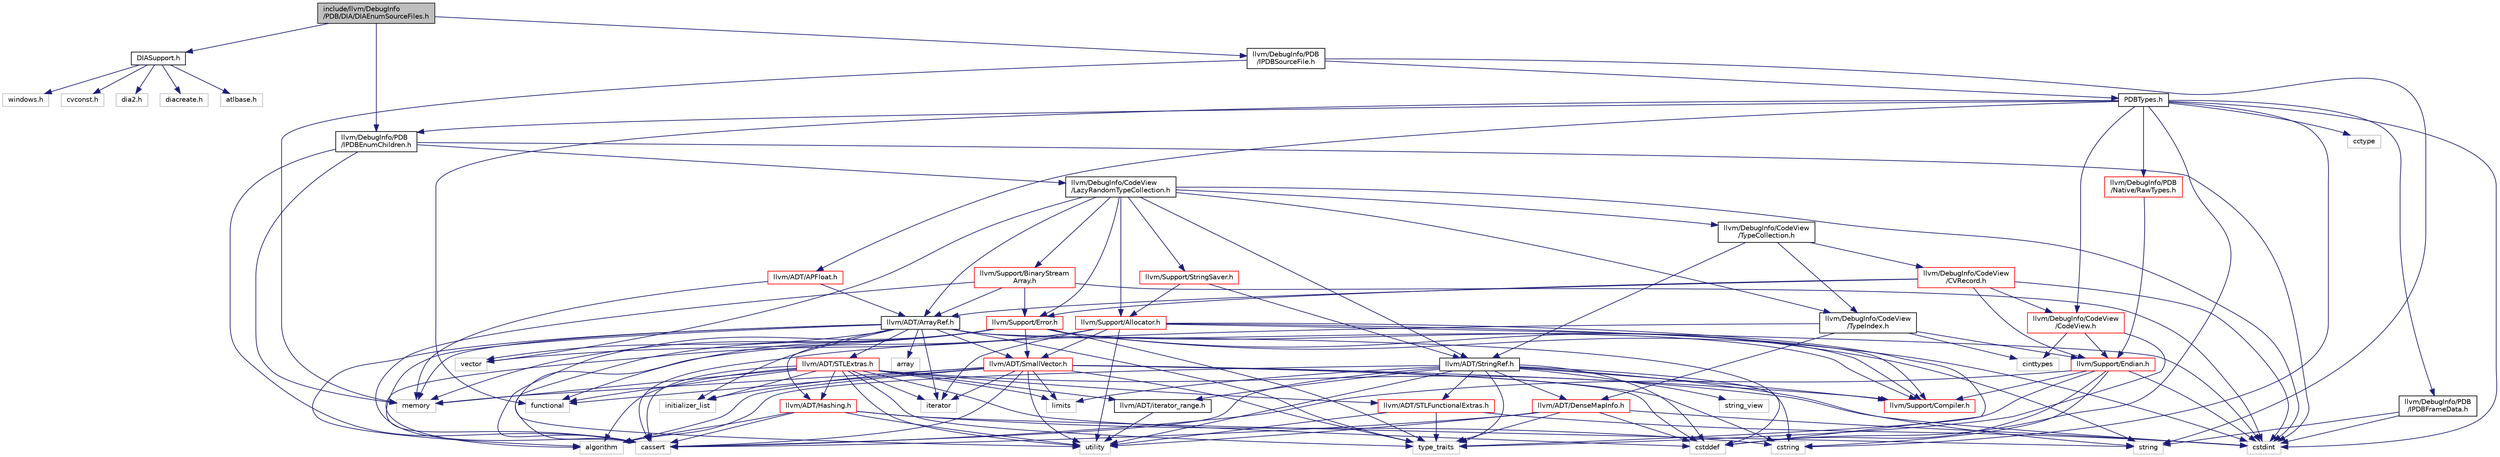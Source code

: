 digraph "include/llvm/DebugInfo/PDB/DIA/DIAEnumSourceFiles.h"
{
 // LATEX_PDF_SIZE
  bgcolor="transparent";
  edge [fontname="Helvetica",fontsize="10",labelfontname="Helvetica",labelfontsize="10"];
  node [fontname="Helvetica",fontsize="10",shape=record];
  Node1 [label="include/llvm/DebugInfo\l/PDB/DIA/DIAEnumSourceFiles.h",height=0.2,width=0.4,color="black", fillcolor="grey75", style="filled", fontcolor="black",tooltip=" "];
  Node1 -> Node2 [color="midnightblue",fontsize="10",style="solid",fontname="Helvetica"];
  Node2 [label="DIASupport.h",height=0.2,width=0.4,color="black",URL="$DIASupport_8h.html",tooltip=" "];
  Node2 -> Node3 [color="midnightblue",fontsize="10",style="solid",fontname="Helvetica"];
  Node3 [label="atlbase.h",height=0.2,width=0.4,color="grey75",tooltip=" "];
  Node2 -> Node4 [color="midnightblue",fontsize="10",style="solid",fontname="Helvetica"];
  Node4 [label="windows.h",height=0.2,width=0.4,color="grey75",tooltip=" "];
  Node2 -> Node5 [color="midnightblue",fontsize="10",style="solid",fontname="Helvetica"];
  Node5 [label="cvconst.h",height=0.2,width=0.4,color="grey75",tooltip=" "];
  Node2 -> Node6 [color="midnightblue",fontsize="10",style="solid",fontname="Helvetica"];
  Node6 [label="dia2.h",height=0.2,width=0.4,color="grey75",tooltip=" "];
  Node2 -> Node7 [color="midnightblue",fontsize="10",style="solid",fontname="Helvetica"];
  Node7 [label="diacreate.h",height=0.2,width=0.4,color="grey75",tooltip=" "];
  Node1 -> Node8 [color="midnightblue",fontsize="10",style="solid",fontname="Helvetica"];
  Node8 [label="llvm/DebugInfo/PDB\l/IPDBEnumChildren.h",height=0.2,width=0.4,color="black",URL="$IPDBEnumChildren_8h.html",tooltip=" "];
  Node8 -> Node9 [color="midnightblue",fontsize="10",style="solid",fontname="Helvetica"];
  Node9 [label="llvm/DebugInfo/CodeView\l/LazyRandomTypeCollection.h",height=0.2,width=0.4,color="black",URL="$LazyRandomTypeCollection_8h.html",tooltip=" "];
  Node9 -> Node10 [color="midnightblue",fontsize="10",style="solid",fontname="Helvetica"];
  Node10 [label="llvm/ADT/ArrayRef.h",height=0.2,width=0.4,color="black",URL="$ArrayRef_8h.html",tooltip=" "];
  Node10 -> Node11 [color="midnightblue",fontsize="10",style="solid",fontname="Helvetica"];
  Node11 [label="llvm/ADT/Hashing.h",height=0.2,width=0.4,color="red",URL="$Hashing_8h.html",tooltip=" "];
  Node11 -> Node31 [color="midnightblue",fontsize="10",style="solid",fontname="Helvetica"];
  Node31 [label="algorithm",height=0.2,width=0.4,color="grey75",tooltip=" "];
  Node11 -> Node32 [color="midnightblue",fontsize="10",style="solid",fontname="Helvetica"];
  Node32 [label="cassert",height=0.2,width=0.4,color="grey75",tooltip=" "];
  Node11 -> Node26 [color="midnightblue",fontsize="10",style="solid",fontname="Helvetica"];
  Node26 [label="cstring",height=0.2,width=0.4,color="grey75",tooltip=" "];
  Node11 -> Node34 [color="midnightblue",fontsize="10",style="solid",fontname="Helvetica"];
  Node34 [label="string",height=0.2,width=0.4,color="grey75",tooltip=" "];
  Node11 -> Node30 [color="midnightblue",fontsize="10",style="solid",fontname="Helvetica"];
  Node30 [label="utility",height=0.2,width=0.4,color="grey75",tooltip=" "];
  Node10 -> Node36 [color="midnightblue",fontsize="10",style="solid",fontname="Helvetica"];
  Node36 [label="llvm/ADT/SmallVector.h",height=0.2,width=0.4,color="red",URL="$SmallVector_8h.html",tooltip=" "];
  Node36 -> Node18 [color="midnightblue",fontsize="10",style="solid",fontname="Helvetica"];
  Node18 [label="llvm/Support/Compiler.h",height=0.2,width=0.4,color="red",URL="$Compiler_8h.html",tooltip=" "];
  Node36 -> Node31 [color="midnightblue",fontsize="10",style="solid",fontname="Helvetica"];
  Node36 -> Node32 [color="midnightblue",fontsize="10",style="solid",fontname="Helvetica"];
  Node36 -> Node27 [color="midnightblue",fontsize="10",style="solid",fontname="Helvetica"];
  Node27 [label="cstddef",height=0.2,width=0.4,color="grey75",tooltip=" "];
  Node36 -> Node26 [color="midnightblue",fontsize="10",style="solid",fontname="Helvetica"];
  Node36 -> Node38 [color="midnightblue",fontsize="10",style="solid",fontname="Helvetica"];
  Node38 [label="functional",height=0.2,width=0.4,color="grey75",tooltip=" "];
  Node36 -> Node39 [color="midnightblue",fontsize="10",style="solid",fontname="Helvetica"];
  Node39 [label="initializer_list",height=0.2,width=0.4,color="grey75",tooltip=" "];
  Node36 -> Node40 [color="midnightblue",fontsize="10",style="solid",fontname="Helvetica"];
  Node40 [label="iterator",height=0.2,width=0.4,color="grey75",tooltip=" "];
  Node36 -> Node24 [color="midnightblue",fontsize="10",style="solid",fontname="Helvetica"];
  Node24 [label="limits",height=0.2,width=0.4,color="grey75",tooltip=" "];
  Node36 -> Node41 [color="midnightblue",fontsize="10",style="solid",fontname="Helvetica"];
  Node41 [label="memory",height=0.2,width=0.4,color="grey75",tooltip=" "];
  Node36 -> Node25 [color="midnightblue",fontsize="10",style="solid",fontname="Helvetica"];
  Node25 [label="type_traits",height=0.2,width=0.4,color="grey75",tooltip=" "];
  Node36 -> Node30 [color="midnightblue",fontsize="10",style="solid",fontname="Helvetica"];
  Node10 -> Node43 [color="midnightblue",fontsize="10",style="solid",fontname="Helvetica"];
  Node43 [label="llvm/ADT/STLExtras.h",height=0.2,width=0.4,color="red",URL="$STLExtras_8h.html",tooltip=" "];
  Node43 -> Node11 [color="midnightblue",fontsize="10",style="solid",fontname="Helvetica"];
  Node43 -> Node45 [color="midnightblue",fontsize="10",style="solid",fontname="Helvetica"];
  Node45 [label="llvm/ADT/STLFunctionalExtras.h",height=0.2,width=0.4,color="red",URL="$STLFunctionalExtras_8h.html",tooltip=" "];
  Node45 -> Node23 [color="midnightblue",fontsize="10",style="solid",fontname="Helvetica"];
  Node23 [label="cstdint",height=0.2,width=0.4,color="grey75",tooltip=" "];
  Node45 -> Node25 [color="midnightblue",fontsize="10",style="solid",fontname="Helvetica"];
  Node45 -> Node30 [color="midnightblue",fontsize="10",style="solid",fontname="Helvetica"];
  Node43 -> Node48 [color="midnightblue",fontsize="10",style="solid",fontname="Helvetica"];
  Node48 [label="llvm/ADT/iterator_range.h",height=0.2,width=0.4,color="black",URL="$iterator__range_8h.html",tooltip=" "];
  Node48 -> Node30 [color="midnightblue",fontsize="10",style="solid",fontname="Helvetica"];
  Node43 -> Node31 [color="midnightblue",fontsize="10",style="solid",fontname="Helvetica"];
  Node43 -> Node32 [color="midnightblue",fontsize="10",style="solid",fontname="Helvetica"];
  Node43 -> Node27 [color="midnightblue",fontsize="10",style="solid",fontname="Helvetica"];
  Node43 -> Node23 [color="midnightblue",fontsize="10",style="solid",fontname="Helvetica"];
  Node43 -> Node38 [color="midnightblue",fontsize="10",style="solid",fontname="Helvetica"];
  Node43 -> Node39 [color="midnightblue",fontsize="10",style="solid",fontname="Helvetica"];
  Node43 -> Node40 [color="midnightblue",fontsize="10",style="solid",fontname="Helvetica"];
  Node43 -> Node24 [color="midnightblue",fontsize="10",style="solid",fontname="Helvetica"];
  Node43 -> Node41 [color="midnightblue",fontsize="10",style="solid",fontname="Helvetica"];
  Node43 -> Node25 [color="midnightblue",fontsize="10",style="solid",fontname="Helvetica"];
  Node43 -> Node30 [color="midnightblue",fontsize="10",style="solid",fontname="Helvetica"];
  Node10 -> Node18 [color="midnightblue",fontsize="10",style="solid",fontname="Helvetica"];
  Node10 -> Node31 [color="midnightblue",fontsize="10",style="solid",fontname="Helvetica"];
  Node10 -> Node50 [color="midnightblue",fontsize="10",style="solid",fontname="Helvetica"];
  Node50 [label="array",height=0.2,width=0.4,color="grey75",tooltip=" "];
  Node10 -> Node32 [color="midnightblue",fontsize="10",style="solid",fontname="Helvetica"];
  Node10 -> Node27 [color="midnightblue",fontsize="10",style="solid",fontname="Helvetica"];
  Node10 -> Node39 [color="midnightblue",fontsize="10",style="solid",fontname="Helvetica"];
  Node10 -> Node40 [color="midnightblue",fontsize="10",style="solid",fontname="Helvetica"];
  Node10 -> Node41 [color="midnightblue",fontsize="10",style="solid",fontname="Helvetica"];
  Node10 -> Node25 [color="midnightblue",fontsize="10",style="solid",fontname="Helvetica"];
  Node10 -> Node51 [color="midnightblue",fontsize="10",style="solid",fontname="Helvetica"];
  Node51 [label="vector",height=0.2,width=0.4,color="grey75",tooltip=" "];
  Node9 -> Node52 [color="midnightblue",fontsize="10",style="solid",fontname="Helvetica"];
  Node52 [label="llvm/ADT/StringRef.h",height=0.2,width=0.4,color="black",URL="$StringRef_8h.html",tooltip=" "];
  Node52 -> Node53 [color="midnightblue",fontsize="10",style="solid",fontname="Helvetica"];
  Node53 [label="llvm/ADT/DenseMapInfo.h",height=0.2,width=0.4,color="red",URL="$DenseMapInfo_8h.html",tooltip=" "];
  Node53 -> Node32 [color="midnightblue",fontsize="10",style="solid",fontname="Helvetica"];
  Node53 -> Node27 [color="midnightblue",fontsize="10",style="solid",fontname="Helvetica"];
  Node53 -> Node23 [color="midnightblue",fontsize="10",style="solid",fontname="Helvetica"];
  Node53 -> Node25 [color="midnightblue",fontsize="10",style="solid",fontname="Helvetica"];
  Node53 -> Node30 [color="midnightblue",fontsize="10",style="solid",fontname="Helvetica"];
  Node52 -> Node45 [color="midnightblue",fontsize="10",style="solid",fontname="Helvetica"];
  Node52 -> Node48 [color="midnightblue",fontsize="10",style="solid",fontname="Helvetica"];
  Node52 -> Node18 [color="midnightblue",fontsize="10",style="solid",fontname="Helvetica"];
  Node52 -> Node31 [color="midnightblue",fontsize="10",style="solid",fontname="Helvetica"];
  Node52 -> Node32 [color="midnightblue",fontsize="10",style="solid",fontname="Helvetica"];
  Node52 -> Node27 [color="midnightblue",fontsize="10",style="solid",fontname="Helvetica"];
  Node52 -> Node26 [color="midnightblue",fontsize="10",style="solid",fontname="Helvetica"];
  Node52 -> Node24 [color="midnightblue",fontsize="10",style="solid",fontname="Helvetica"];
  Node52 -> Node34 [color="midnightblue",fontsize="10",style="solid",fontname="Helvetica"];
  Node52 -> Node55 [color="midnightblue",fontsize="10",style="solid",fontname="Helvetica"];
  Node55 [label="string_view",height=0.2,width=0.4,color="grey75",tooltip=" "];
  Node52 -> Node25 [color="midnightblue",fontsize="10",style="solid",fontname="Helvetica"];
  Node52 -> Node30 [color="midnightblue",fontsize="10",style="solid",fontname="Helvetica"];
  Node9 -> Node56 [color="midnightblue",fontsize="10",style="solid",fontname="Helvetica"];
  Node56 [label="llvm/DebugInfo/CodeView\l/TypeCollection.h",height=0.2,width=0.4,color="black",URL="$TypeCollection_8h.html",tooltip=" "];
  Node56 -> Node52 [color="midnightblue",fontsize="10",style="solid",fontname="Helvetica"];
  Node56 -> Node57 [color="midnightblue",fontsize="10",style="solid",fontname="Helvetica"];
  Node57 [label="llvm/DebugInfo/CodeView\l/CVRecord.h",height=0.2,width=0.4,color="red",URL="$CVRecord_8h.html",tooltip=" "];
  Node57 -> Node10 [color="midnightblue",fontsize="10",style="solid",fontname="Helvetica"];
  Node57 -> Node58 [color="midnightblue",fontsize="10",style="solid",fontname="Helvetica"];
  Node58 [label="llvm/DebugInfo/CodeView\l/CodeView.h",height=0.2,width=0.4,color="red",URL="$CodeView_8h.html",tooltip=" "];
  Node58 -> Node59 [color="midnightblue",fontsize="10",style="solid",fontname="Helvetica"];
  Node59 [label="cinttypes",height=0.2,width=0.4,color="grey75",tooltip=" "];
  Node58 -> Node25 [color="midnightblue",fontsize="10",style="solid",fontname="Helvetica"];
  Node58 -> Node60 [color="midnightblue",fontsize="10",style="solid",fontname="Helvetica"];
  Node60 [label="llvm/Support/Endian.h",height=0.2,width=0.4,color="red",URL="$Endian_8h.html",tooltip=" "];
  Node60 -> Node18 [color="midnightblue",fontsize="10",style="solid",fontname="Helvetica"];
  Node60 -> Node32 [color="midnightblue",fontsize="10",style="solid",fontname="Helvetica"];
  Node60 -> Node27 [color="midnightblue",fontsize="10",style="solid",fontname="Helvetica"];
  Node60 -> Node23 [color="midnightblue",fontsize="10",style="solid",fontname="Helvetica"];
  Node60 -> Node26 [color="midnightblue",fontsize="10",style="solid",fontname="Helvetica"];
  Node60 -> Node25 [color="midnightblue",fontsize="10",style="solid",fontname="Helvetica"];
  Node57 -> Node60 [color="midnightblue",fontsize="10",style="solid",fontname="Helvetica"];
  Node57 -> Node65 [color="midnightblue",fontsize="10",style="solid",fontname="Helvetica"];
  Node65 [label="llvm/Support/Error.h",height=0.2,width=0.4,color="red",URL="$Support_2Error_8h.html",tooltip=" "];
  Node65 -> Node36 [color="midnightblue",fontsize="10",style="solid",fontname="Helvetica"];
  Node65 -> Node18 [color="midnightblue",fontsize="10",style="solid",fontname="Helvetica"];
  Node65 -> Node32 [color="midnightblue",fontsize="10",style="solid",fontname="Helvetica"];
  Node65 -> Node23 [color="midnightblue",fontsize="10",style="solid",fontname="Helvetica"];
  Node65 -> Node38 [color="midnightblue",fontsize="10",style="solid",fontname="Helvetica"];
  Node65 -> Node41 [color="midnightblue",fontsize="10",style="solid",fontname="Helvetica"];
  Node65 -> Node34 [color="midnightblue",fontsize="10",style="solid",fontname="Helvetica"];
  Node65 -> Node25 [color="midnightblue",fontsize="10",style="solid",fontname="Helvetica"];
  Node65 -> Node30 [color="midnightblue",fontsize="10",style="solid",fontname="Helvetica"];
  Node65 -> Node51 [color="midnightblue",fontsize="10",style="solid",fontname="Helvetica"];
  Node57 -> Node23 [color="midnightblue",fontsize="10",style="solid",fontname="Helvetica"];
  Node56 -> Node91 [color="midnightblue",fontsize="10",style="solid",fontname="Helvetica"];
  Node91 [label="llvm/DebugInfo/CodeView\l/TypeIndex.h",height=0.2,width=0.4,color="black",URL="$TypeIndex_8h.html",tooltip=" "];
  Node91 -> Node53 [color="midnightblue",fontsize="10",style="solid",fontname="Helvetica"];
  Node91 -> Node60 [color="midnightblue",fontsize="10",style="solid",fontname="Helvetica"];
  Node91 -> Node32 [color="midnightblue",fontsize="10",style="solid",fontname="Helvetica"];
  Node91 -> Node59 [color="midnightblue",fontsize="10",style="solid",fontname="Helvetica"];
  Node9 -> Node91 [color="midnightblue",fontsize="10",style="solid",fontname="Helvetica"];
  Node9 -> Node92 [color="midnightblue",fontsize="10",style="solid",fontname="Helvetica"];
  Node92 [label="llvm/Support/Allocator.h",height=0.2,width=0.4,color="red",URL="$Allocator_8h.html",tooltip=" "];
  Node92 -> Node36 [color="midnightblue",fontsize="10",style="solid",fontname="Helvetica"];
  Node92 -> Node18 [color="midnightblue",fontsize="10",style="solid",fontname="Helvetica"];
  Node92 -> Node31 [color="midnightblue",fontsize="10",style="solid",fontname="Helvetica"];
  Node92 -> Node32 [color="midnightblue",fontsize="10",style="solid",fontname="Helvetica"];
  Node92 -> Node27 [color="midnightblue",fontsize="10",style="solid",fontname="Helvetica"];
  Node92 -> Node23 [color="midnightblue",fontsize="10",style="solid",fontname="Helvetica"];
  Node92 -> Node40 [color="midnightblue",fontsize="10",style="solid",fontname="Helvetica"];
  Node92 -> Node30 [color="midnightblue",fontsize="10",style="solid",fontname="Helvetica"];
  Node9 -> Node85 [color="midnightblue",fontsize="10",style="solid",fontname="Helvetica"];
  Node85 [label="llvm/Support/BinaryStream\lArray.h",height=0.2,width=0.4,color="red",URL="$BinaryStreamArray_8h.html",tooltip=" "];
  Node85 -> Node10 [color="midnightblue",fontsize="10",style="solid",fontname="Helvetica"];
  Node85 -> Node65 [color="midnightblue",fontsize="10",style="solid",fontname="Helvetica"];
  Node85 -> Node32 [color="midnightblue",fontsize="10",style="solid",fontname="Helvetica"];
  Node85 -> Node23 [color="midnightblue",fontsize="10",style="solid",fontname="Helvetica"];
  Node9 -> Node65 [color="midnightblue",fontsize="10",style="solid",fontname="Helvetica"];
  Node9 -> Node95 [color="midnightblue",fontsize="10",style="solid",fontname="Helvetica"];
  Node95 [label="llvm/Support/StringSaver.h",height=0.2,width=0.4,color="red",URL="$StringSaver_8h.html",tooltip=" "];
  Node95 -> Node52 [color="midnightblue",fontsize="10",style="solid",fontname="Helvetica"];
  Node95 -> Node92 [color="midnightblue",fontsize="10",style="solid",fontname="Helvetica"];
  Node9 -> Node23 [color="midnightblue",fontsize="10",style="solid",fontname="Helvetica"];
  Node9 -> Node51 [color="midnightblue",fontsize="10",style="solid",fontname="Helvetica"];
  Node8 -> Node32 [color="midnightblue",fontsize="10",style="solid",fontname="Helvetica"];
  Node8 -> Node23 [color="midnightblue",fontsize="10",style="solid",fontname="Helvetica"];
  Node8 -> Node41 [color="midnightblue",fontsize="10",style="solid",fontname="Helvetica"];
  Node1 -> Node101 [color="midnightblue",fontsize="10",style="solid",fontname="Helvetica"];
  Node101 [label="llvm/DebugInfo/PDB\l/IPDBSourceFile.h",height=0.2,width=0.4,color="black",URL="$IPDBSourceFile_8h.html",tooltip=" "];
  Node101 -> Node102 [color="midnightblue",fontsize="10",style="solid",fontname="Helvetica"];
  Node102 [label="PDBTypes.h",height=0.2,width=0.4,color="black",URL="$PDBTypes_8h.html",tooltip=" "];
  Node102 -> Node103 [color="midnightblue",fontsize="10",style="solid",fontname="Helvetica"];
  Node103 [label="llvm/ADT/APFloat.h",height=0.2,width=0.4,color="red",URL="$APFloat_8h.html",tooltip=" "];
  Node103 -> Node10 [color="midnightblue",fontsize="10",style="solid",fontname="Helvetica"];
  Node103 -> Node41 [color="midnightblue",fontsize="10",style="solid",fontname="Helvetica"];
  Node102 -> Node58 [color="midnightblue",fontsize="10",style="solid",fontname="Helvetica"];
  Node102 -> Node8 [color="midnightblue",fontsize="10",style="solid",fontname="Helvetica"];
  Node102 -> Node106 [color="midnightblue",fontsize="10",style="solid",fontname="Helvetica"];
  Node106 [label="llvm/DebugInfo/PDB\l/IPDBFrameData.h",height=0.2,width=0.4,color="black",URL="$IPDBFrameData_8h.html",tooltip=" "];
  Node106 -> Node23 [color="midnightblue",fontsize="10",style="solid",fontname="Helvetica"];
  Node106 -> Node34 [color="midnightblue",fontsize="10",style="solid",fontname="Helvetica"];
  Node102 -> Node107 [color="midnightblue",fontsize="10",style="solid",fontname="Helvetica"];
  Node107 [label="llvm/DebugInfo/PDB\l/Native/RawTypes.h",height=0.2,width=0.4,color="red",URL="$RawTypes_8h.html",tooltip=" "];
  Node107 -> Node60 [color="midnightblue",fontsize="10",style="solid",fontname="Helvetica"];
  Node102 -> Node110 [color="midnightblue",fontsize="10",style="solid",fontname="Helvetica"];
  Node110 [label="cctype",height=0.2,width=0.4,color="grey75",tooltip=" "];
  Node102 -> Node27 [color="midnightblue",fontsize="10",style="solid",fontname="Helvetica"];
  Node102 -> Node23 [color="midnightblue",fontsize="10",style="solid",fontname="Helvetica"];
  Node102 -> Node26 [color="midnightblue",fontsize="10",style="solid",fontname="Helvetica"];
  Node102 -> Node38 [color="midnightblue",fontsize="10",style="solid",fontname="Helvetica"];
  Node101 -> Node41 [color="midnightblue",fontsize="10",style="solid",fontname="Helvetica"];
  Node101 -> Node34 [color="midnightblue",fontsize="10",style="solid",fontname="Helvetica"];
}
